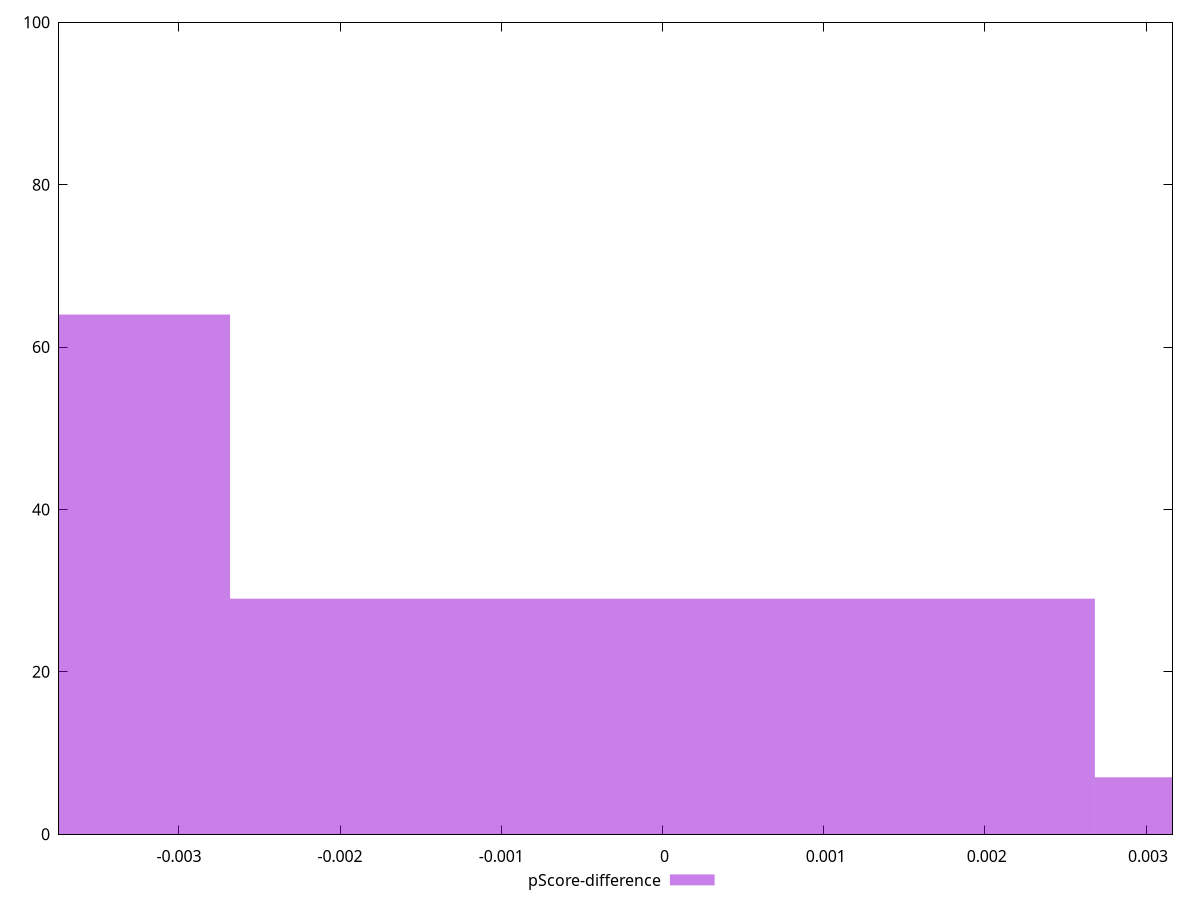 reset

$pScoreDifference <<EOF
0 29
-0.005365406901966171 64
0.005365406901966171 7
EOF

set key outside below
set boxwidth 0.005365406901966171
set xrange [-0.0037440818712487223:0.0031641676942290205]
set yrange [0:100]
set trange [0:100]
set style fill transparent solid 0.5 noborder
set terminal svg size 640, 490 enhanced background rgb 'white'
set output "report_00026_2021-02-22T21:38:55.199Z/cumulative-layout-shift/samples/pages+cached+noadtech+nomedia/pScore-difference/histogram.svg"

plot $pScoreDifference title "pScore-difference" with boxes

reset
